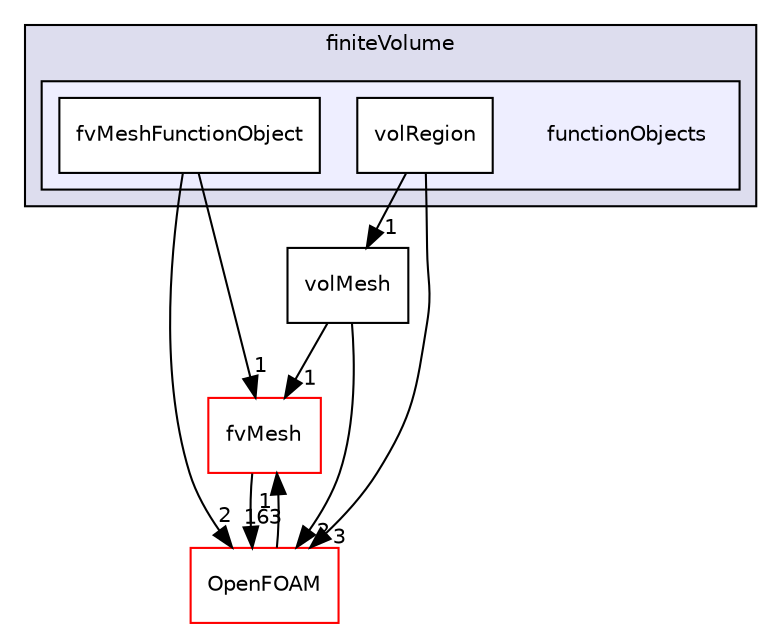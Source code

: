 digraph "src/finiteVolume/functionObjects" {
  bgcolor=transparent;
  compound=true
  node [ fontsize="10", fontname="Helvetica"];
  edge [ labelfontsize="10", labelfontname="Helvetica"];
  subgraph clusterdir_9bd15774b555cf7259a6fa18f99fe99b {
    graph [ bgcolor="#ddddee", pencolor="black", label="finiteVolume" fontname="Helvetica", fontsize="10", URL="dir_9bd15774b555cf7259a6fa18f99fe99b.html"]
  subgraph clusterdir_931437ade13f2dce9ec0e9d87e341976 {
    graph [ bgcolor="#eeeeff", pencolor="black", label="" URL="dir_931437ade13f2dce9ec0e9d87e341976.html"];
    dir_931437ade13f2dce9ec0e9d87e341976 [shape=plaintext label="functionObjects"];
    dir_8d4058de119ae5cf1795f93aaada25e3 [shape=box label="fvMeshFunctionObject" color="black" fillcolor="white" style="filled" URL="dir_8d4058de119ae5cf1795f93aaada25e3.html"];
    dir_280faca0f6d26e70745f1e1dc119a236 [shape=box label="volRegion" color="black" fillcolor="white" style="filled" URL="dir_280faca0f6d26e70745f1e1dc119a236.html"];
  }
  }
  dir_1a4209badf8dc5d7c181708103efea60 [shape=box label="volMesh" URL="dir_1a4209badf8dc5d7c181708103efea60.html"];
  dir_c382fa095c9c33d8673c0dd60aaef275 [shape=box label="fvMesh" color="red" URL="dir_c382fa095c9c33d8673c0dd60aaef275.html"];
  dir_c5473ff19b20e6ec4dfe5c310b3778a8 [shape=box label="OpenFOAM" color="red" URL="dir_c5473ff19b20e6ec4dfe5c310b3778a8.html"];
  dir_280faca0f6d26e70745f1e1dc119a236->dir_1a4209badf8dc5d7c181708103efea60 [headlabel="1", labeldistance=1.5 headhref="dir_001088_001243.html"];
  dir_280faca0f6d26e70745f1e1dc119a236->dir_c5473ff19b20e6ec4dfe5c310b3778a8 [headlabel="3", labeldistance=1.5 headhref="dir_001088_001929.html"];
  dir_1a4209badf8dc5d7c181708103efea60->dir_c382fa095c9c33d8673c0dd60aaef275 [headlabel="1", labeldistance=1.5 headhref="dir_001243_001097.html"];
  dir_1a4209badf8dc5d7c181708103efea60->dir_c5473ff19b20e6ec4dfe5c310b3778a8 [headlabel="2", labeldistance=1.5 headhref="dir_001243_001929.html"];
  dir_c382fa095c9c33d8673c0dd60aaef275->dir_c5473ff19b20e6ec4dfe5c310b3778a8 [headlabel="163", labeldistance=1.5 headhref="dir_001097_001929.html"];
  dir_8d4058de119ae5cf1795f93aaada25e3->dir_c382fa095c9c33d8673c0dd60aaef275 [headlabel="1", labeldistance=1.5 headhref="dir_001087_001097.html"];
  dir_8d4058de119ae5cf1795f93aaada25e3->dir_c5473ff19b20e6ec4dfe5c310b3778a8 [headlabel="2", labeldistance=1.5 headhref="dir_001087_001929.html"];
  dir_c5473ff19b20e6ec4dfe5c310b3778a8->dir_c382fa095c9c33d8673c0dd60aaef275 [headlabel="1", labeldistance=1.5 headhref="dir_001929_001097.html"];
}
